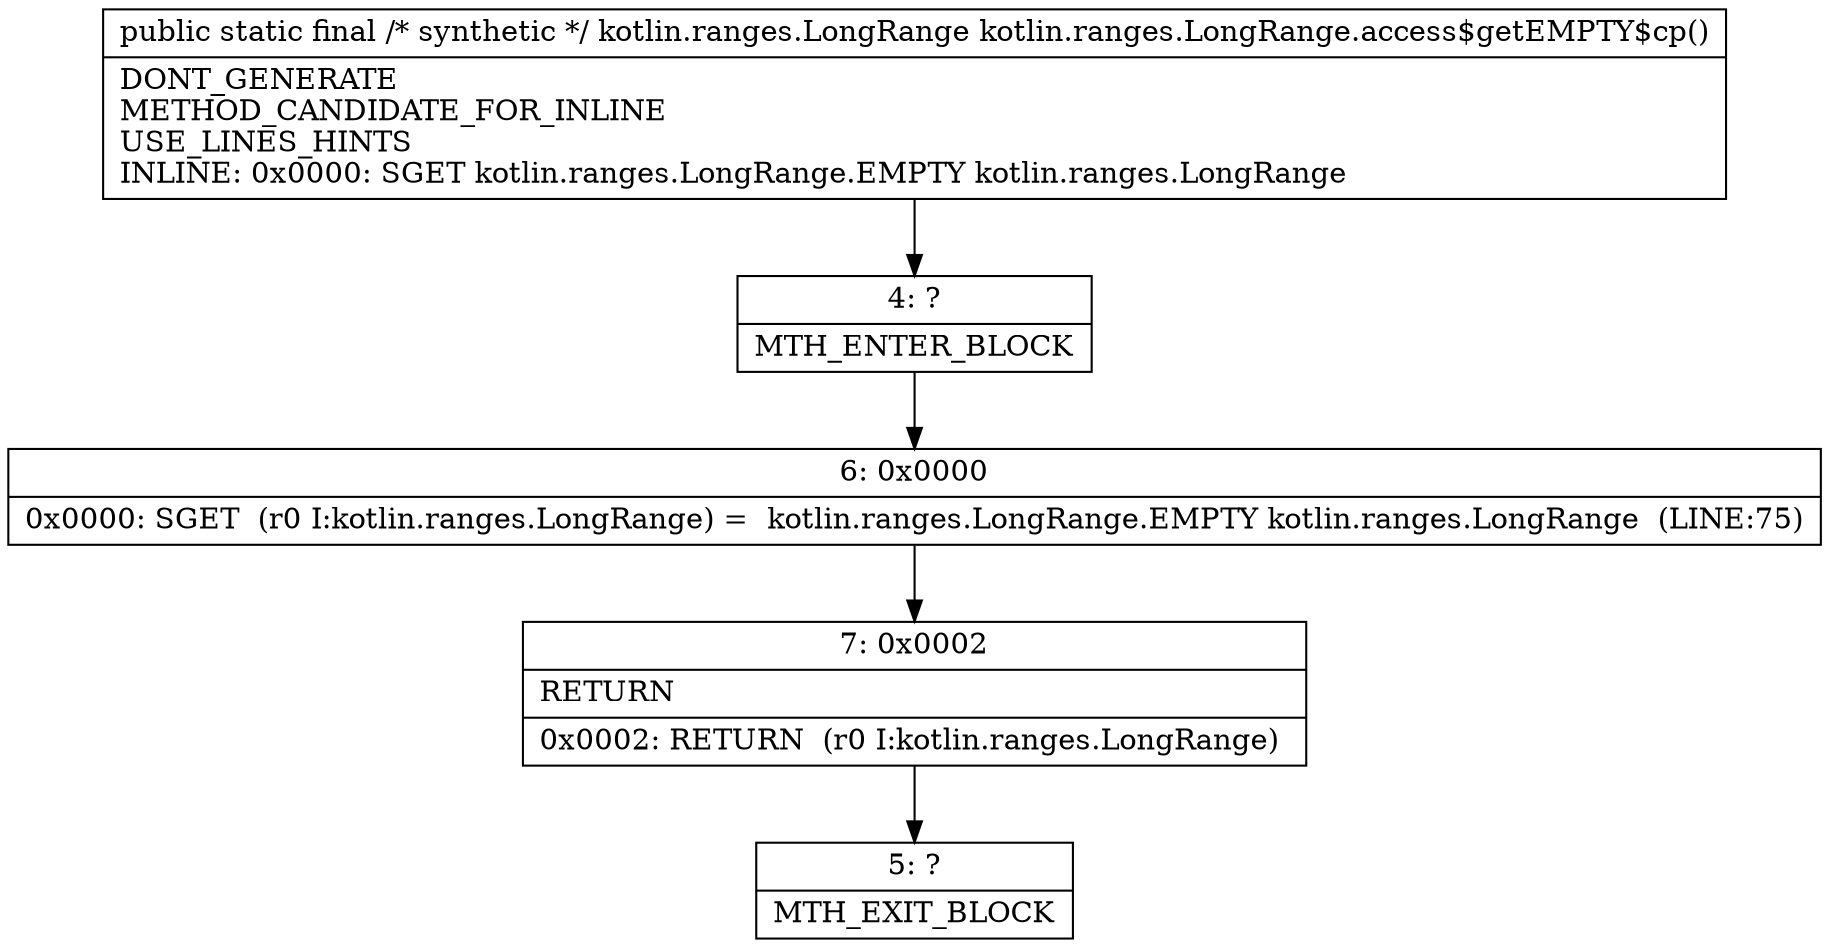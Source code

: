 digraph "CFG forkotlin.ranges.LongRange.access$getEMPTY$cp()Lkotlin\/ranges\/LongRange;" {
Node_4 [shape=record,label="{4\:\ ?|MTH_ENTER_BLOCK\l}"];
Node_6 [shape=record,label="{6\:\ 0x0000|0x0000: SGET  (r0 I:kotlin.ranges.LongRange) =  kotlin.ranges.LongRange.EMPTY kotlin.ranges.LongRange  (LINE:75)\l}"];
Node_7 [shape=record,label="{7\:\ 0x0002|RETURN\l|0x0002: RETURN  (r0 I:kotlin.ranges.LongRange) \l}"];
Node_5 [shape=record,label="{5\:\ ?|MTH_EXIT_BLOCK\l}"];
MethodNode[shape=record,label="{public static final \/* synthetic *\/ kotlin.ranges.LongRange kotlin.ranges.LongRange.access$getEMPTY$cp()  | DONT_GENERATE\lMETHOD_CANDIDATE_FOR_INLINE\lUSE_LINES_HINTS\lINLINE: 0x0000: SGET   kotlin.ranges.LongRange.EMPTY kotlin.ranges.LongRange\l}"];
MethodNode -> Node_4;Node_4 -> Node_6;
Node_6 -> Node_7;
Node_7 -> Node_5;
}

